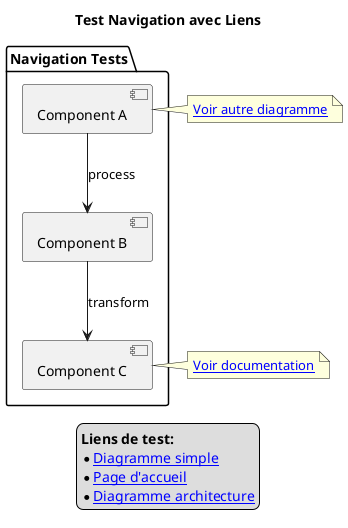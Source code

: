 @startuml
title Test Navigation avec Liens

package "Navigation Tests" {
  [Component A] --> [Component B] : process
  [Component B] --> [Component C] : transform
}

note right of [Component A]
  [[test-plantuml.puml Voir autre diagramme]]
end note

note left of [Component C]
  [[index.md Voir documentation]]
end note

legend
  <b>Liens de test:</b>
  * [[test-plantuml.puml Diagramme simple]]
  * [[index.md Page d'accueil]]
  * [[architecture.puml Diagramme architecture]]
end legend

@enduml
